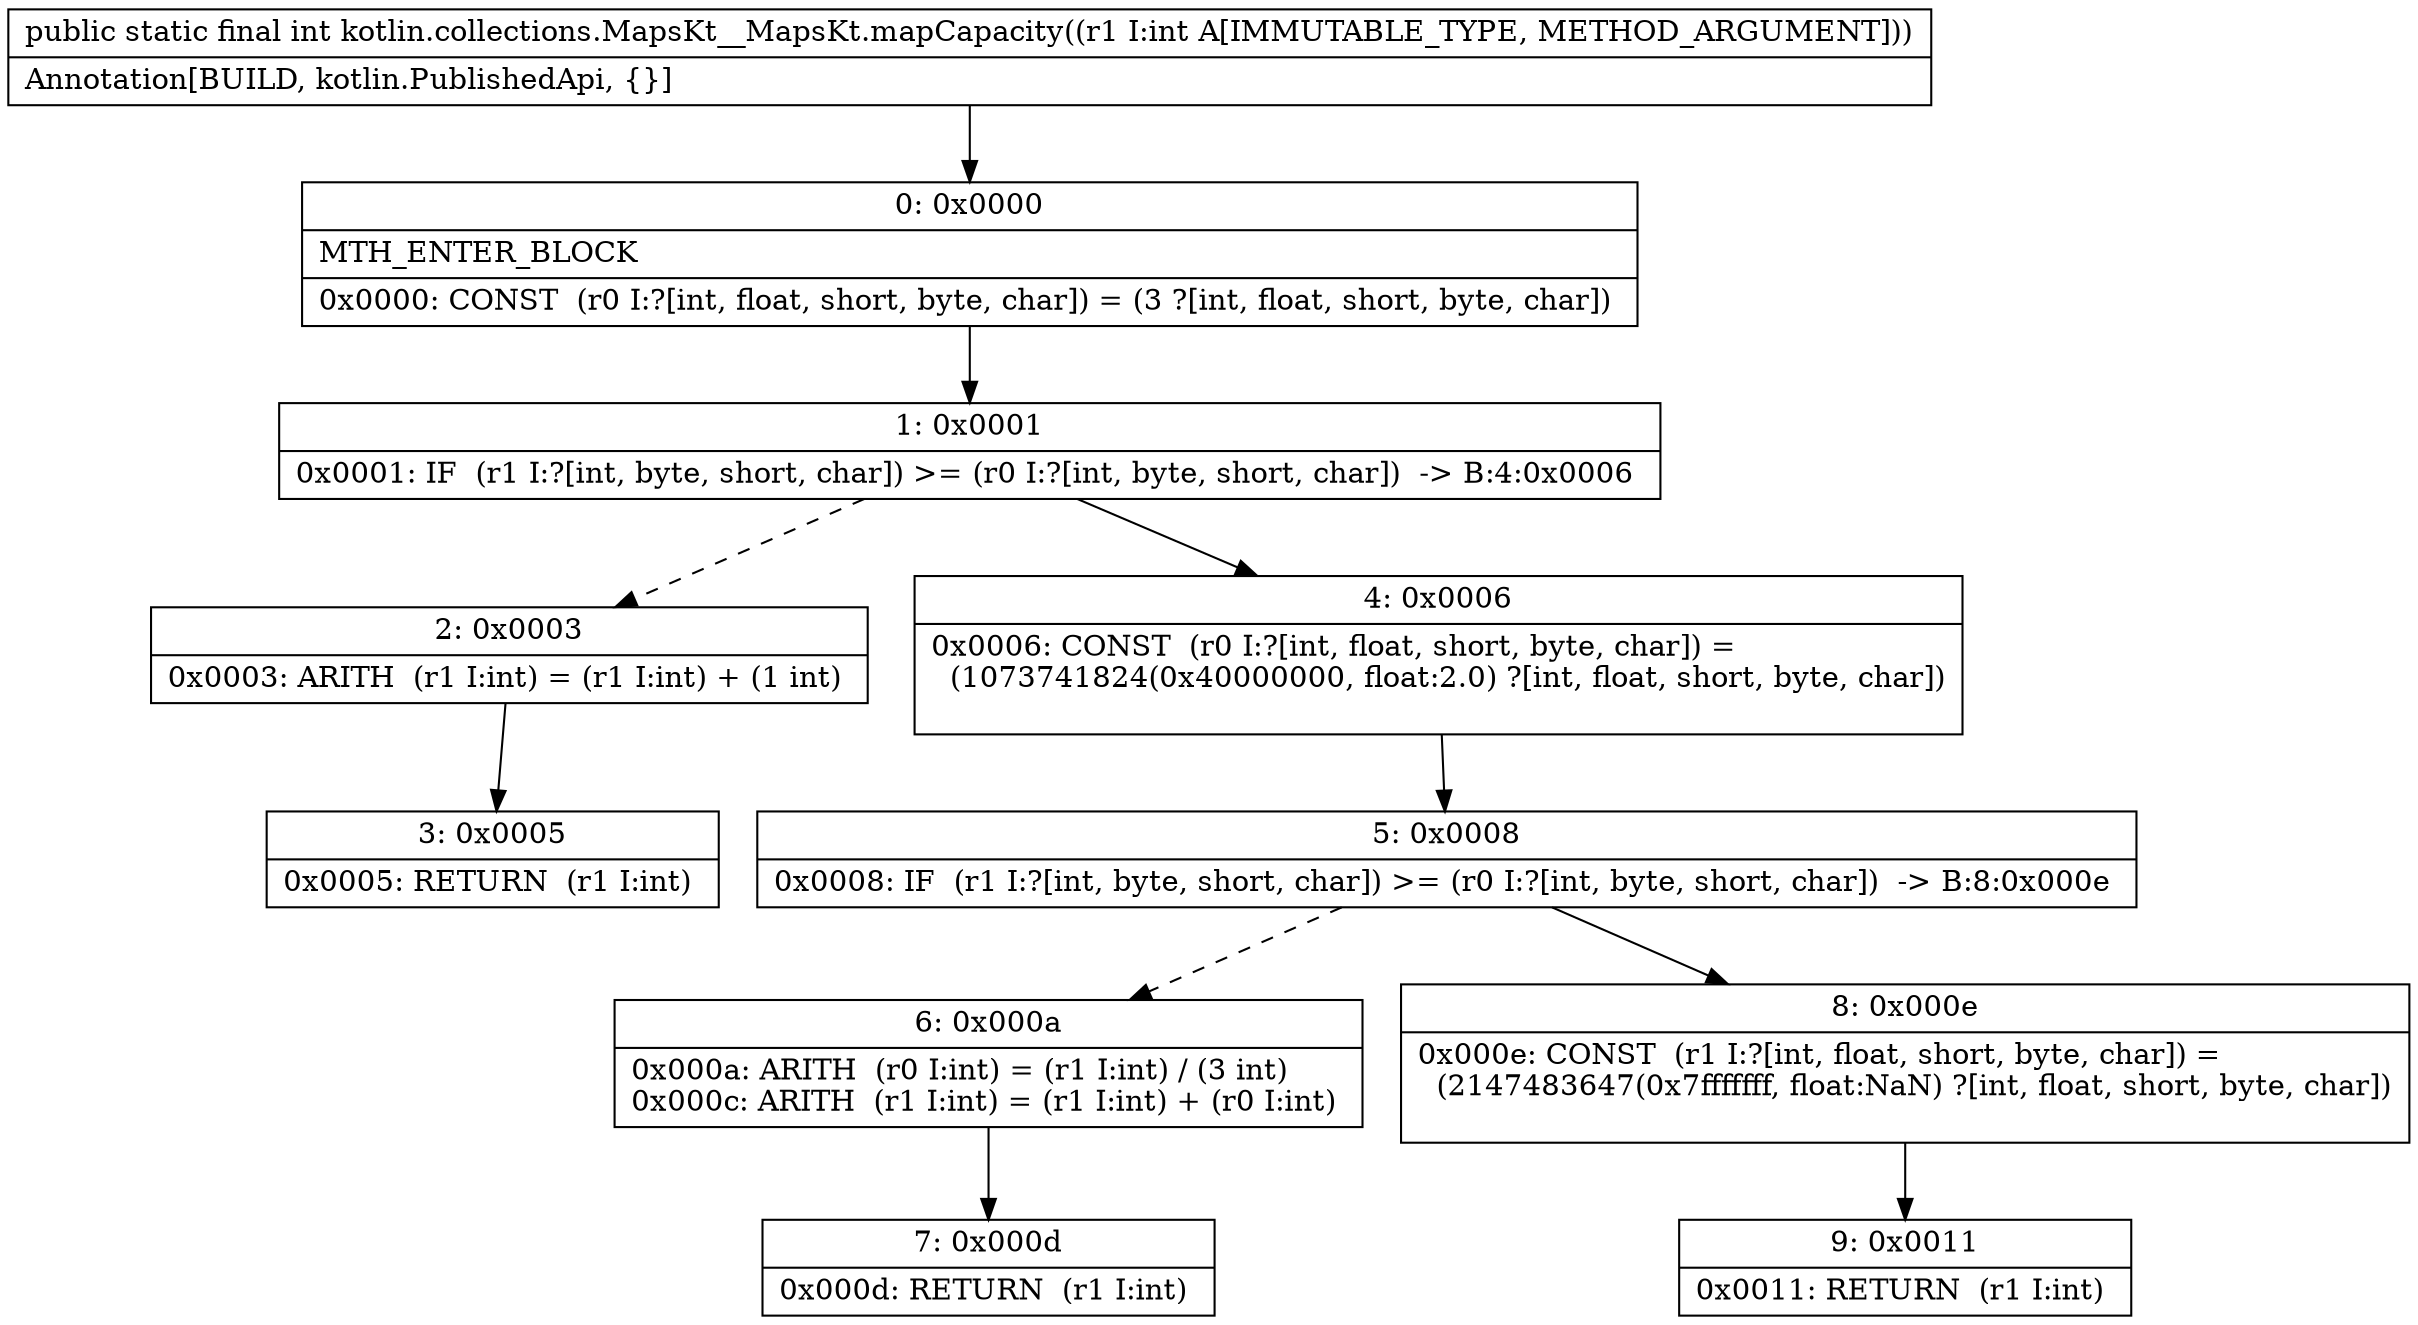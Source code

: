 digraph "CFG forkotlin.collections.MapsKt__MapsKt.mapCapacity(I)I" {
Node_0 [shape=record,label="{0\:\ 0x0000|MTH_ENTER_BLOCK\l|0x0000: CONST  (r0 I:?[int, float, short, byte, char]) = (3 ?[int, float, short, byte, char]) \l}"];
Node_1 [shape=record,label="{1\:\ 0x0001|0x0001: IF  (r1 I:?[int, byte, short, char]) \>= (r0 I:?[int, byte, short, char])  \-\> B:4:0x0006 \l}"];
Node_2 [shape=record,label="{2\:\ 0x0003|0x0003: ARITH  (r1 I:int) = (r1 I:int) + (1 int) \l}"];
Node_3 [shape=record,label="{3\:\ 0x0005|0x0005: RETURN  (r1 I:int) \l}"];
Node_4 [shape=record,label="{4\:\ 0x0006|0x0006: CONST  (r0 I:?[int, float, short, byte, char]) = \l  (1073741824(0x40000000, float:2.0) ?[int, float, short, byte, char])\l \l}"];
Node_5 [shape=record,label="{5\:\ 0x0008|0x0008: IF  (r1 I:?[int, byte, short, char]) \>= (r0 I:?[int, byte, short, char])  \-\> B:8:0x000e \l}"];
Node_6 [shape=record,label="{6\:\ 0x000a|0x000a: ARITH  (r0 I:int) = (r1 I:int) \/ (3 int) \l0x000c: ARITH  (r1 I:int) = (r1 I:int) + (r0 I:int) \l}"];
Node_7 [shape=record,label="{7\:\ 0x000d|0x000d: RETURN  (r1 I:int) \l}"];
Node_8 [shape=record,label="{8\:\ 0x000e|0x000e: CONST  (r1 I:?[int, float, short, byte, char]) = \l  (2147483647(0x7fffffff, float:NaN) ?[int, float, short, byte, char])\l \l}"];
Node_9 [shape=record,label="{9\:\ 0x0011|0x0011: RETURN  (r1 I:int) \l}"];
MethodNode[shape=record,label="{public static final int kotlin.collections.MapsKt__MapsKt.mapCapacity((r1 I:int A[IMMUTABLE_TYPE, METHOD_ARGUMENT]))  | Annotation[BUILD, kotlin.PublishedApi, \{\}]\l}"];
MethodNode -> Node_0;
Node_0 -> Node_1;
Node_1 -> Node_2[style=dashed];
Node_1 -> Node_4;
Node_2 -> Node_3;
Node_4 -> Node_5;
Node_5 -> Node_6[style=dashed];
Node_5 -> Node_8;
Node_6 -> Node_7;
Node_8 -> Node_9;
}

